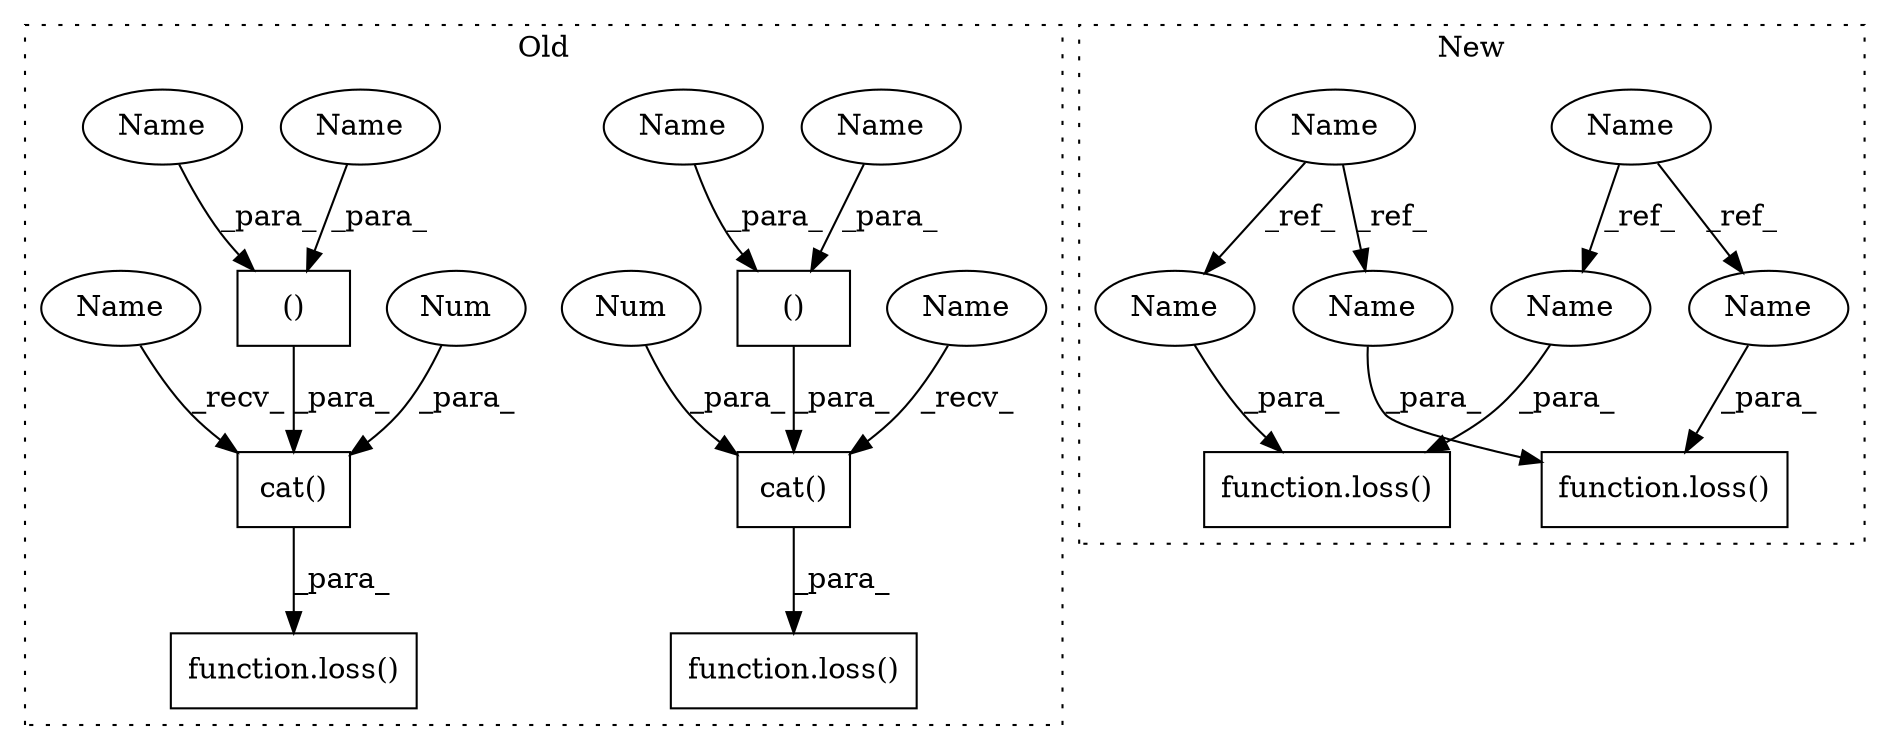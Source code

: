 digraph G {
subgraph cluster0 {
1 [label="function.loss()" a="75" s="2783,2820" l="5,1" shape="box"];
3 [label="()" a="54" s="2806" l="9" shape="box"];
7 [label="()" a="54" s="2746" l="9" shape="box"];
8 [label="cat()" a="75" s="2788,2819" l="10,1" shape="box"];
9 [label="cat()" a="75" s="2728,2759" l="10,1" shape="box"];
10 [label="function.loss()" a="75" s="2723,2760" l="5,1" shape="box"];
11 [label="Num" a="76" s="2758" l="1" shape="ellipse"];
12 [label="Num" a="76" s="2818" l="1" shape="ellipse"];
17 [label="Name" a="87" s="2808" l="7" shape="ellipse"];
18 [label="Name" a="87" s="2739" l="7" shape="ellipse"];
19 [label="Name" a="87" s="2728" l="5" shape="ellipse"];
20 [label="Name" a="87" s="2788" l="5" shape="ellipse"];
21 [label="Name" a="87" s="2799" l="7" shape="ellipse"];
22 [label="Name" a="87" s="2748" l="7" shape="ellipse"];
label = "Old";
style="dotted";
}
subgraph cluster1 {
2 [label="function.loss()" a="75" s="2794,2815" l="5,1" shape="box"];
4 [label="Name" a="87" s="2661" l="7" shape="ellipse"];
5 [label="function.loss()" a="75" s="2750,2771" l="5,1" shape="box"];
6 [label="Name" a="87" s="2605" l="7" shape="ellipse"];
13 [label="Name" a="87" s="2808" l="7" shape="ellipse"];
14 [label="Name" a="87" s="2755" l="7" shape="ellipse"];
15 [label="Name" a="87" s="2799" l="7" shape="ellipse"];
16 [label="Name" a="87" s="2764" l="7" shape="ellipse"];
label = "New";
style="dotted";
}
3 -> 8 [label="_para_"];
4 -> 15 [label="_ref_"];
4 -> 16 [label="_ref_"];
6 -> 14 [label="_ref_"];
6 -> 13 [label="_ref_"];
7 -> 9 [label="_para_"];
8 -> 1 [label="_para_"];
9 -> 10 [label="_para_"];
11 -> 9 [label="_para_"];
12 -> 8 [label="_para_"];
13 -> 2 [label="_para_"];
14 -> 5 [label="_para_"];
15 -> 2 [label="_para_"];
16 -> 5 [label="_para_"];
17 -> 3 [label="_para_"];
18 -> 7 [label="_para_"];
19 -> 9 [label="_recv_"];
20 -> 8 [label="_recv_"];
21 -> 3 [label="_para_"];
22 -> 7 [label="_para_"];
}
